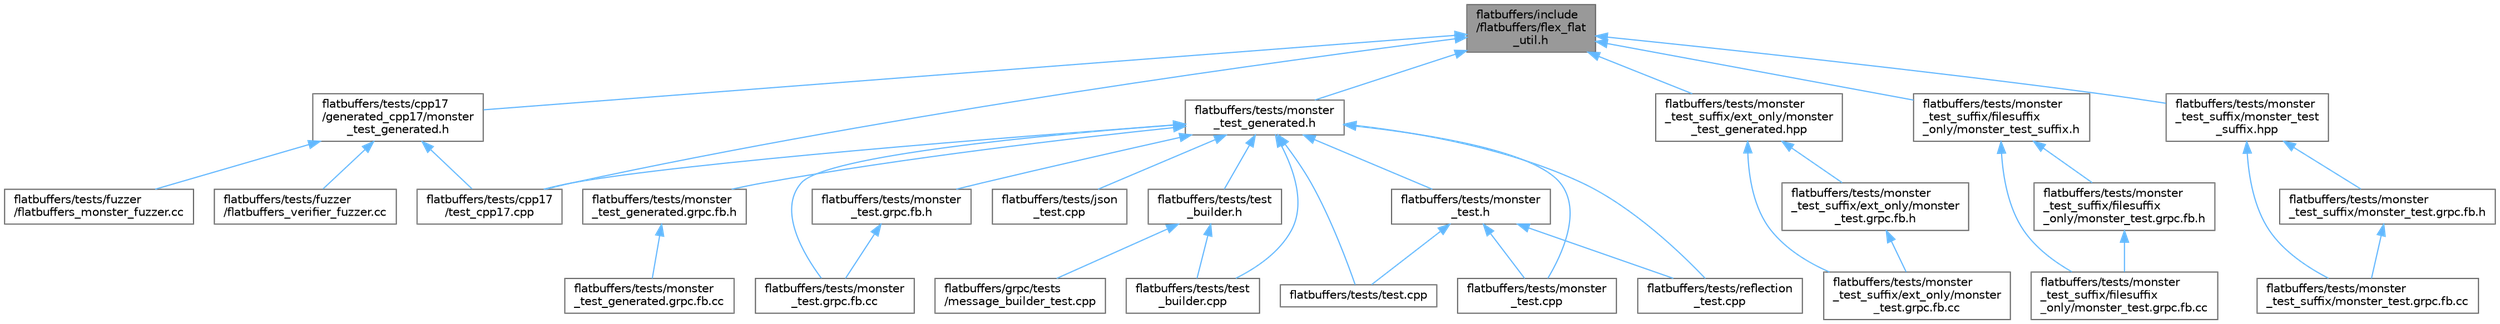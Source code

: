digraph "flatbuffers/include/flatbuffers/flex_flat_util.h"
{
 // LATEX_PDF_SIZE
  bgcolor="transparent";
  edge [fontname=Helvetica,fontsize=10,labelfontname=Helvetica,labelfontsize=10];
  node [fontname=Helvetica,fontsize=10,shape=box,height=0.2,width=0.4];
  Node1 [id="Node000001",label="flatbuffers/include\l/flatbuffers/flex_flat\l_util.h",height=0.2,width=0.4,color="gray40", fillcolor="grey60", style="filled", fontcolor="black",tooltip=" "];
  Node1 -> Node2 [id="edge1_Node000001_Node000002",dir="back",color="steelblue1",style="solid",tooltip=" "];
  Node2 [id="Node000002",label="flatbuffers/tests/cpp17\l/generated_cpp17/monster\l_test_generated.h",height=0.2,width=0.4,color="grey40", fillcolor="white", style="filled",URL="$cpp17_2generated__cpp17_2monster__test__generated_8h.html",tooltip=" "];
  Node2 -> Node3 [id="edge2_Node000002_Node000003",dir="back",color="steelblue1",style="solid",tooltip=" "];
  Node3 [id="Node000003",label="flatbuffers/tests/cpp17\l/test_cpp17.cpp",height=0.2,width=0.4,color="grey40", fillcolor="white", style="filled",URL="$test__cpp17_8cpp.html",tooltip=" "];
  Node2 -> Node4 [id="edge3_Node000002_Node000004",dir="back",color="steelblue1",style="solid",tooltip=" "];
  Node4 [id="Node000004",label="flatbuffers/tests/fuzzer\l/flatbuffers_monster_fuzzer.cc",height=0.2,width=0.4,color="grey40", fillcolor="white", style="filled",URL="$flatbuffers__monster__fuzzer_8cc.html",tooltip=" "];
  Node2 -> Node5 [id="edge4_Node000002_Node000005",dir="back",color="steelblue1",style="solid",tooltip=" "];
  Node5 [id="Node000005",label="flatbuffers/tests/fuzzer\l/flatbuffers_verifier_fuzzer.cc",height=0.2,width=0.4,color="grey40", fillcolor="white", style="filled",URL="$flatbuffers__verifier__fuzzer_8cc.html",tooltip=" "];
  Node1 -> Node3 [id="edge5_Node000001_Node000003",dir="back",color="steelblue1",style="solid",tooltip=" "];
  Node1 -> Node6 [id="edge6_Node000001_Node000006",dir="back",color="steelblue1",style="solid",tooltip=" "];
  Node6 [id="Node000006",label="flatbuffers/tests/monster\l_test_generated.h",height=0.2,width=0.4,color="grey40", fillcolor="white", style="filled",URL="$monster__test__generated_8h.html",tooltip=" "];
  Node6 -> Node3 [id="edge7_Node000006_Node000003",dir="back",color="steelblue1",style="solid",tooltip=" "];
  Node6 -> Node7 [id="edge8_Node000006_Node000007",dir="back",color="steelblue1",style="solid",tooltip=" "];
  Node7 [id="Node000007",label="flatbuffers/tests/json\l_test.cpp",height=0.2,width=0.4,color="grey40", fillcolor="white", style="filled",URL="$json__test_8cpp.html",tooltip=" "];
  Node6 -> Node8 [id="edge9_Node000006_Node000008",dir="back",color="steelblue1",style="solid",tooltip=" "];
  Node8 [id="Node000008",label="flatbuffers/tests/monster\l_test.cpp",height=0.2,width=0.4,color="grey40", fillcolor="white", style="filled",URL="$monster__test_8cpp.html",tooltip=" "];
  Node6 -> Node9 [id="edge10_Node000006_Node000009",dir="back",color="steelblue1",style="solid",tooltip=" "];
  Node9 [id="Node000009",label="flatbuffers/tests/monster\l_test.grpc.fb.cc",height=0.2,width=0.4,color="grey40", fillcolor="white", style="filled",URL="$monster__test_8grpc_8fb_8cc.html",tooltip=" "];
  Node6 -> Node10 [id="edge11_Node000006_Node000010",dir="back",color="steelblue1",style="solid",tooltip=" "];
  Node10 [id="Node000010",label="flatbuffers/tests/monster\l_test.grpc.fb.h",height=0.2,width=0.4,color="grey40", fillcolor="white", style="filled",URL="$monster__test_8grpc_8fb_8h.html",tooltip=" "];
  Node10 -> Node9 [id="edge12_Node000010_Node000009",dir="back",color="steelblue1",style="solid",tooltip=" "];
  Node6 -> Node11 [id="edge13_Node000006_Node000011",dir="back",color="steelblue1",style="solid",tooltip=" "];
  Node11 [id="Node000011",label="flatbuffers/tests/monster\l_test.h",height=0.2,width=0.4,color="grey40", fillcolor="white", style="filled",URL="$monster__test_8h.html",tooltip=" "];
  Node11 -> Node8 [id="edge14_Node000011_Node000008",dir="back",color="steelblue1",style="solid",tooltip=" "];
  Node11 -> Node12 [id="edge15_Node000011_Node000012",dir="back",color="steelblue1",style="solid",tooltip=" "];
  Node12 [id="Node000012",label="flatbuffers/tests/reflection\l_test.cpp",height=0.2,width=0.4,color="grey40", fillcolor="white", style="filled",URL="$reflection__test_8cpp.html",tooltip=" "];
  Node11 -> Node13 [id="edge16_Node000011_Node000013",dir="back",color="steelblue1",style="solid",tooltip=" "];
  Node13 [id="Node000013",label="flatbuffers/tests/test.cpp",height=0.2,width=0.4,color="grey40", fillcolor="white", style="filled",URL="$test_8cpp.html",tooltip=" "];
  Node6 -> Node14 [id="edge17_Node000006_Node000014",dir="back",color="steelblue1",style="solid",tooltip=" "];
  Node14 [id="Node000014",label="flatbuffers/tests/monster\l_test_generated.grpc.fb.h",height=0.2,width=0.4,color="grey40", fillcolor="white", style="filled",URL="$monster__test__generated_8grpc_8fb_8h.html",tooltip=" "];
  Node14 -> Node15 [id="edge18_Node000014_Node000015",dir="back",color="steelblue1",style="solid",tooltip=" "];
  Node15 [id="Node000015",label="flatbuffers/tests/monster\l_test_generated.grpc.fb.cc",height=0.2,width=0.4,color="grey40", fillcolor="white", style="filled",URL="$monster__test__generated_8grpc_8fb_8cc.html",tooltip=" "];
  Node6 -> Node12 [id="edge19_Node000006_Node000012",dir="back",color="steelblue1",style="solid",tooltip=" "];
  Node6 -> Node13 [id="edge20_Node000006_Node000013",dir="back",color="steelblue1",style="solid",tooltip=" "];
  Node6 -> Node16 [id="edge21_Node000006_Node000016",dir="back",color="steelblue1",style="solid",tooltip=" "];
  Node16 [id="Node000016",label="flatbuffers/tests/test\l_builder.cpp",height=0.2,width=0.4,color="grey40", fillcolor="white", style="filled",URL="$test__builder_8cpp.html",tooltip=" "];
  Node6 -> Node17 [id="edge22_Node000006_Node000017",dir="back",color="steelblue1",style="solid",tooltip=" "];
  Node17 [id="Node000017",label="flatbuffers/tests/test\l_builder.h",height=0.2,width=0.4,color="grey40", fillcolor="white", style="filled",URL="$test__builder_8h.html",tooltip=" "];
  Node17 -> Node18 [id="edge23_Node000017_Node000018",dir="back",color="steelblue1",style="solid",tooltip=" "];
  Node18 [id="Node000018",label="flatbuffers/grpc/tests\l/message_builder_test.cpp",height=0.2,width=0.4,color="grey40", fillcolor="white", style="filled",URL="$message__builder__test_8cpp.html",tooltip=" "];
  Node17 -> Node16 [id="edge24_Node000017_Node000016",dir="back",color="steelblue1",style="solid",tooltip=" "];
  Node1 -> Node19 [id="edge25_Node000001_Node000019",dir="back",color="steelblue1",style="solid",tooltip=" "];
  Node19 [id="Node000019",label="flatbuffers/tests/monster\l_test_suffix/ext_only/monster\l_test_generated.hpp",height=0.2,width=0.4,color="grey40", fillcolor="white", style="filled",URL="$monster__test__generated_8hpp.html",tooltip=" "];
  Node19 -> Node20 [id="edge26_Node000019_Node000020",dir="back",color="steelblue1",style="solid",tooltip=" "];
  Node20 [id="Node000020",label="flatbuffers/tests/monster\l_test_suffix/ext_only/monster\l_test.grpc.fb.cc",height=0.2,width=0.4,color="grey40", fillcolor="white", style="filled",URL="$monster__test__suffix_2ext__only_2monster__test_8grpc_8fb_8cc.html",tooltip=" "];
  Node19 -> Node21 [id="edge27_Node000019_Node000021",dir="back",color="steelblue1",style="solid",tooltip=" "];
  Node21 [id="Node000021",label="flatbuffers/tests/monster\l_test_suffix/ext_only/monster\l_test.grpc.fb.h",height=0.2,width=0.4,color="grey40", fillcolor="white", style="filled",URL="$monster__test__suffix_2ext__only_2monster__test_8grpc_8fb_8h.html",tooltip=" "];
  Node21 -> Node20 [id="edge28_Node000021_Node000020",dir="back",color="steelblue1",style="solid",tooltip=" "];
  Node1 -> Node22 [id="edge29_Node000001_Node000022",dir="back",color="steelblue1",style="solid",tooltip=" "];
  Node22 [id="Node000022",label="flatbuffers/tests/monster\l_test_suffix/filesuffix\l_only/monster_test_suffix.h",height=0.2,width=0.4,color="grey40", fillcolor="white", style="filled",URL="$monster__test__suffix_8h.html",tooltip=" "];
  Node22 -> Node23 [id="edge30_Node000022_Node000023",dir="back",color="steelblue1",style="solid",tooltip=" "];
  Node23 [id="Node000023",label="flatbuffers/tests/monster\l_test_suffix/filesuffix\l_only/monster_test.grpc.fb.cc",height=0.2,width=0.4,color="grey40", fillcolor="white", style="filled",URL="$monster__test__suffix_2filesuffix__only_2monster__test_8grpc_8fb_8cc.html",tooltip=" "];
  Node22 -> Node24 [id="edge31_Node000022_Node000024",dir="back",color="steelblue1",style="solid",tooltip=" "];
  Node24 [id="Node000024",label="flatbuffers/tests/monster\l_test_suffix/filesuffix\l_only/monster_test.grpc.fb.h",height=0.2,width=0.4,color="grey40", fillcolor="white", style="filled",URL="$monster__test__suffix_2filesuffix__only_2monster__test_8grpc_8fb_8h.html",tooltip=" "];
  Node24 -> Node23 [id="edge32_Node000024_Node000023",dir="back",color="steelblue1",style="solid",tooltip=" "];
  Node1 -> Node25 [id="edge33_Node000001_Node000025",dir="back",color="steelblue1",style="solid",tooltip=" "];
  Node25 [id="Node000025",label="flatbuffers/tests/monster\l_test_suffix/monster_test\l_suffix.hpp",height=0.2,width=0.4,color="grey40", fillcolor="white", style="filled",URL="$monster__test__suffix_8hpp.html",tooltip=" "];
  Node25 -> Node26 [id="edge34_Node000025_Node000026",dir="back",color="steelblue1",style="solid",tooltip=" "];
  Node26 [id="Node000026",label="flatbuffers/tests/monster\l_test_suffix/monster_test.grpc.fb.cc",height=0.2,width=0.4,color="grey40", fillcolor="white", style="filled",URL="$monster__test__suffix_2monster__test_8grpc_8fb_8cc.html",tooltip=" "];
  Node25 -> Node27 [id="edge35_Node000025_Node000027",dir="back",color="steelblue1",style="solid",tooltip=" "];
  Node27 [id="Node000027",label="flatbuffers/tests/monster\l_test_suffix/monster_test.grpc.fb.h",height=0.2,width=0.4,color="grey40", fillcolor="white", style="filled",URL="$monster__test__suffix_2monster__test_8grpc_8fb_8h.html",tooltip=" "];
  Node27 -> Node26 [id="edge36_Node000027_Node000026",dir="back",color="steelblue1",style="solid",tooltip=" "];
}
